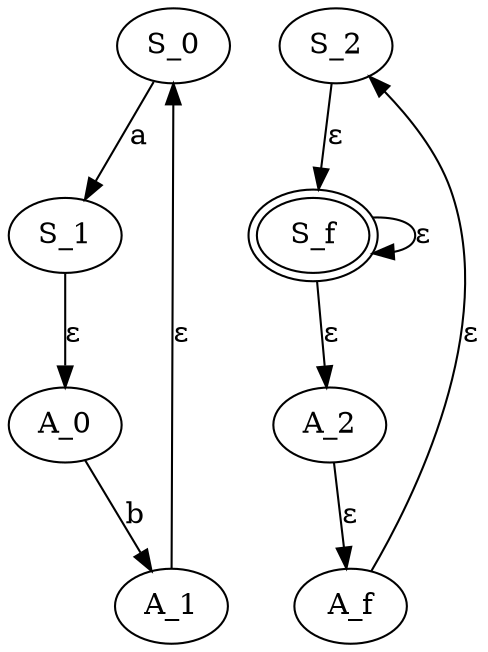 digraph rgfsa {
  /* Circles-and-arrows diagram of FSA from right-regular grammar. 
     Generated by rg-to-dot.xsl.
     Input:file:/Users/cmsmcq/2021/gingersnap/toys/g022.fsa.xml
     Generated:2021-01-17T11:36:21.859005-07:00 */

S_0 [label="S_0"]
S_1 [label="S_1"]
S_2 [label="S_2"]
S_f [label="S_f" peripheries=2]
A_0 [label="A_0"]
A_1 [label="A_1"]
A_2 [label="A_2"]
A_f [label="A_f"]
S_0 -> S_1 [label="a"];
S_1 -> A_0 [label="ε"];
S_2 -> S_f [label="ε"];
S_f -> A_2 [label="ε"];
S_f -> S_f [label="ε"];
A_0 -> A_1 [label="b"];
A_1 -> S_0 [label="ε"];
A_2 -> A_f [label="ε"];
A_f -> S_2 [label="ε"];
}
